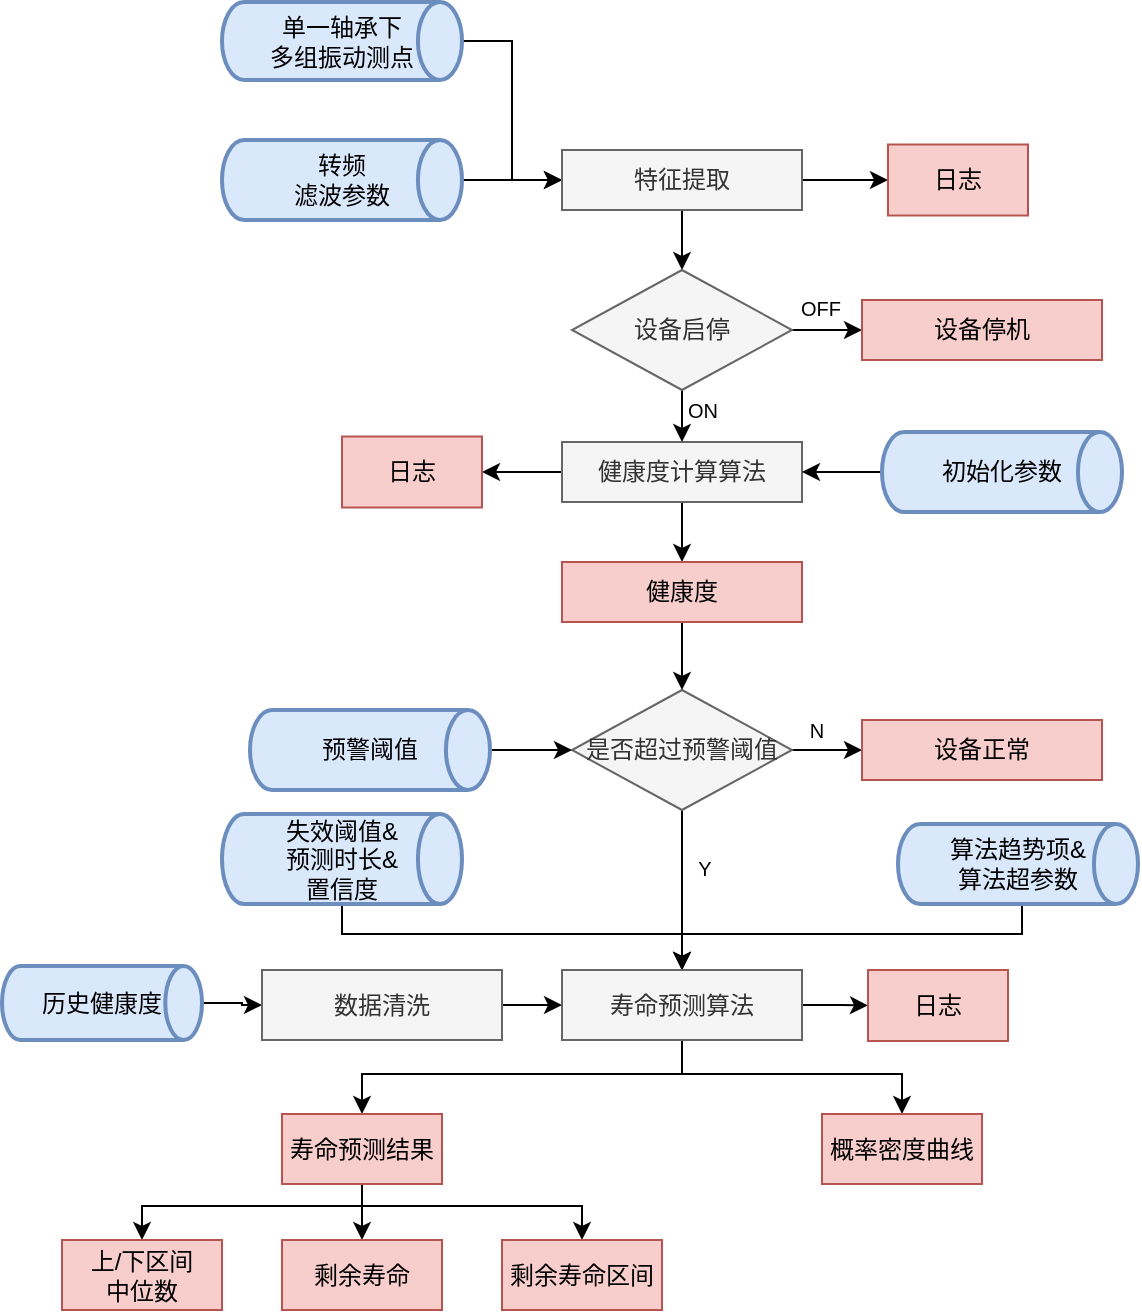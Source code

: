 <mxfile version="14.6.11" type="github">
  <diagram id="C5RBs43oDa-KdzZeNtuy" name="Page-1">
    <mxGraphModel dx="1422" dy="764" grid="1" gridSize="10" guides="1" tooltips="1" connect="1" arrows="1" fold="1" page="1" pageScale="1" pageWidth="827" pageHeight="1169" math="0" shadow="0">
      <root>
        <mxCell id="WIyWlLk6GJQsqaUBKTNV-0" />
        <mxCell id="WIyWlLk6GJQsqaUBKTNV-1" parent="WIyWlLk6GJQsqaUBKTNV-0" />
        <mxCell id="xQYp_zpDM4I536Mhp9Ty-7" style="edgeStyle=orthogonalEdgeStyle;rounded=0;orthogonalLoop=1;jettySize=auto;html=1;entryX=0;entryY=0.5;entryDx=0;entryDy=0;" parent="WIyWlLk6GJQsqaUBKTNV-1" source="xQYp_zpDM4I536Mhp9Ty-1" target="xQYp_zpDM4I536Mhp9Ty-6" edge="1">
          <mxGeometry relative="1" as="geometry" />
        </mxCell>
        <mxCell id="xQYp_zpDM4I536Mhp9Ty-1" value="单一轴承下&lt;br&gt;多组振动测点" style="strokeWidth=2;html=1;shape=mxgraph.flowchart.direct_data;whiteSpace=wrap;fillColor=#dae8fc;strokeColor=#6c8ebf;" parent="WIyWlLk6GJQsqaUBKTNV-1" vertex="1">
          <mxGeometry x="220" y="120" width="120" height="39" as="geometry" />
        </mxCell>
        <mxCell id="xQYp_zpDM4I536Mhp9Ty-8" style="edgeStyle=orthogonalEdgeStyle;rounded=0;orthogonalLoop=1;jettySize=auto;html=1;entryX=0;entryY=0.5;entryDx=0;entryDy=0;" parent="WIyWlLk6GJQsqaUBKTNV-1" source="xQYp_zpDM4I536Mhp9Ty-4" target="xQYp_zpDM4I536Mhp9Ty-6" edge="1">
          <mxGeometry relative="1" as="geometry" />
        </mxCell>
        <mxCell id="xQYp_zpDM4I536Mhp9Ty-4" value="转频&lt;br&gt;滤波参数" style="strokeWidth=2;html=1;shape=mxgraph.flowchart.direct_data;whiteSpace=wrap;fillColor=#dae8fc;strokeColor=#6c8ebf;" parent="WIyWlLk6GJQsqaUBKTNV-1" vertex="1">
          <mxGeometry x="220" y="189" width="120" height="40" as="geometry" />
        </mxCell>
        <mxCell id="xQYp_zpDM4I536Mhp9Ty-57" style="edgeStyle=orthogonalEdgeStyle;rounded=0;orthogonalLoop=1;jettySize=auto;html=1;exitX=0.5;exitY=1;exitDx=0;exitDy=0;fontSize=10;" parent="WIyWlLk6GJQsqaUBKTNV-1" source="xQYp_zpDM4I536Mhp9Ty-6" target="xQYp_zpDM4I536Mhp9Ty-56" edge="1">
          <mxGeometry relative="1" as="geometry" />
        </mxCell>
        <mxCell id="e7a1kmbywZfjAIFtAPAt-3" style="edgeStyle=orthogonalEdgeStyle;rounded=0;orthogonalLoop=1;jettySize=auto;html=1;exitX=1;exitY=0.5;exitDx=0;exitDy=0;entryX=0;entryY=0.5;entryDx=0;entryDy=0;" parent="WIyWlLk6GJQsqaUBKTNV-1" source="xQYp_zpDM4I536Mhp9Ty-6" target="e7a1kmbywZfjAIFtAPAt-2" edge="1">
          <mxGeometry relative="1" as="geometry" />
        </mxCell>
        <mxCell id="xQYp_zpDM4I536Mhp9Ty-6" value="特征提取" style="rounded=0;whiteSpace=wrap;html=1;fillColor=#f5f5f5;strokeColor=#666666;fontColor=#333333;" parent="WIyWlLk6GJQsqaUBKTNV-1" vertex="1">
          <mxGeometry x="390" y="194" width="120" height="30" as="geometry" />
        </mxCell>
        <mxCell id="e7a1kmbywZfjAIFtAPAt-5" style="edgeStyle=orthogonalEdgeStyle;rounded=0;orthogonalLoop=1;jettySize=auto;html=1;entryX=1;entryY=0.5;entryDx=0;entryDy=0;" parent="WIyWlLk6GJQsqaUBKTNV-1" source="xQYp_zpDM4I536Mhp9Ty-10" target="e7a1kmbywZfjAIFtAPAt-4" edge="1">
          <mxGeometry relative="1" as="geometry" />
        </mxCell>
        <mxCell id="R6UfN2511Z5CFfPxb7hi-0" style="edgeStyle=orthogonalEdgeStyle;rounded=0;orthogonalLoop=1;jettySize=auto;html=1;entryX=0.5;entryY=0;entryDx=0;entryDy=0;" edge="1" parent="WIyWlLk6GJQsqaUBKTNV-1" source="xQYp_zpDM4I536Mhp9Ty-10" target="xQYp_zpDM4I536Mhp9Ty-22">
          <mxGeometry relative="1" as="geometry" />
        </mxCell>
        <mxCell id="xQYp_zpDM4I536Mhp9Ty-10" value="健康度计算算法" style="rounded=0;whiteSpace=wrap;html=1;fillColor=#f5f5f5;strokeColor=#666666;fontColor=#333333;" parent="WIyWlLk6GJQsqaUBKTNV-1" vertex="1">
          <mxGeometry x="390" y="340" width="120" height="30" as="geometry" />
        </mxCell>
        <mxCell id="xQYp_zpDM4I536Mhp9Ty-17" style="edgeStyle=orthogonalEdgeStyle;rounded=0;orthogonalLoop=1;jettySize=auto;html=1;entryX=1;entryY=0.5;entryDx=0;entryDy=0;" parent="WIyWlLk6GJQsqaUBKTNV-1" source="xQYp_zpDM4I536Mhp9Ty-11" target="xQYp_zpDM4I536Mhp9Ty-10" edge="1">
          <mxGeometry relative="1" as="geometry" />
        </mxCell>
        <mxCell id="xQYp_zpDM4I536Mhp9Ty-11" value="初始化参数" style="strokeWidth=2;html=1;shape=mxgraph.flowchart.direct_data;whiteSpace=wrap;fillColor=#dae8fc;strokeColor=#6c8ebf;" parent="WIyWlLk6GJQsqaUBKTNV-1" vertex="1">
          <mxGeometry x="550" y="335" width="120" height="40" as="geometry" />
        </mxCell>
        <mxCell id="xQYp_zpDM4I536Mhp9Ty-26" style="edgeStyle=orthogonalEdgeStyle;rounded=0;orthogonalLoop=1;jettySize=auto;html=1;entryX=0;entryY=0.5;entryDx=0;entryDy=0;" parent="WIyWlLk6GJQsqaUBKTNV-1" source="xQYp_zpDM4I536Mhp9Ty-13" target="xQYp_zpDM4I536Mhp9Ty-19" edge="1">
          <mxGeometry relative="1" as="geometry" />
        </mxCell>
        <mxCell id="R6UfN2511Z5CFfPxb7hi-2" style="edgeStyle=orthogonalEdgeStyle;rounded=0;orthogonalLoop=1;jettySize=auto;html=1;entryX=0.5;entryY=0;entryDx=0;entryDy=0;" edge="1" parent="WIyWlLk6GJQsqaUBKTNV-1" source="xQYp_zpDM4I536Mhp9Ty-13" target="xQYp_zpDM4I536Mhp9Ty-30">
          <mxGeometry relative="1" as="geometry" />
        </mxCell>
        <mxCell id="xQYp_zpDM4I536Mhp9Ty-13" value="是否超过预警阈值" style="rhombus;whiteSpace=wrap;html=1;fillColor=#f5f5f5;strokeColor=#666666;fontColor=#333333;" parent="WIyWlLk6GJQsqaUBKTNV-1" vertex="1">
          <mxGeometry x="395" y="464" width="110" height="60" as="geometry" />
        </mxCell>
        <mxCell id="xQYp_zpDM4I536Mhp9Ty-19" value="设备正常" style="rounded=0;whiteSpace=wrap;html=1;fillColor=#f8cecc;strokeColor=#b85450;" parent="WIyWlLk6GJQsqaUBKTNV-1" vertex="1">
          <mxGeometry x="540" y="479" width="120" height="30" as="geometry" />
        </mxCell>
        <mxCell id="R6UfN2511Z5CFfPxb7hi-1" style="edgeStyle=orthogonalEdgeStyle;rounded=0;orthogonalLoop=1;jettySize=auto;html=1;exitX=0.5;exitY=1;exitDx=0;exitDy=0;entryX=0.5;entryY=0;entryDx=0;entryDy=0;" edge="1" parent="WIyWlLk6GJQsqaUBKTNV-1" source="xQYp_zpDM4I536Mhp9Ty-22" target="xQYp_zpDM4I536Mhp9Ty-13">
          <mxGeometry relative="1" as="geometry" />
        </mxCell>
        <mxCell id="xQYp_zpDM4I536Mhp9Ty-22" value="健康度" style="rounded=0;whiteSpace=wrap;html=1;fillColor=#f8cecc;strokeColor=#b85450;" parent="WIyWlLk6GJQsqaUBKTNV-1" vertex="1">
          <mxGeometry x="390" y="400" width="120" height="30" as="geometry" />
        </mxCell>
        <mxCell id="xQYp_zpDM4I536Mhp9Ty-25" style="edgeStyle=orthogonalEdgeStyle;rounded=0;orthogonalLoop=1;jettySize=auto;html=1;entryX=0;entryY=0.5;entryDx=0;entryDy=0;" parent="WIyWlLk6GJQsqaUBKTNV-1" source="xQYp_zpDM4I536Mhp9Ty-24" target="xQYp_zpDM4I536Mhp9Ty-13" edge="1">
          <mxGeometry relative="1" as="geometry" />
        </mxCell>
        <mxCell id="xQYp_zpDM4I536Mhp9Ty-24" value="预警阈值" style="strokeWidth=2;html=1;shape=mxgraph.flowchart.direct_data;whiteSpace=wrap;fillColor=#dae8fc;strokeColor=#6c8ebf;" parent="WIyWlLk6GJQsqaUBKTNV-1" vertex="1">
          <mxGeometry x="234" y="474" width="120" height="40" as="geometry" />
        </mxCell>
        <mxCell id="xQYp_zpDM4I536Mhp9Ty-31" value="" style="edgeStyle=orthogonalEdgeStyle;rounded=0;orthogonalLoop=1;jettySize=auto;html=1;entryX=0.5;entryY=0;entryDx=0;entryDy=0;" parent="WIyWlLk6GJQsqaUBKTNV-1" source="xQYp_zpDM4I536Mhp9Ty-28" target="xQYp_zpDM4I536Mhp9Ty-30" edge="1">
          <mxGeometry relative="1" as="geometry">
            <Array as="points">
              <mxPoint x="280" y="586" />
              <mxPoint x="450" y="586" />
            </Array>
          </mxGeometry>
        </mxCell>
        <mxCell id="xQYp_zpDM4I536Mhp9Ty-28" value="失效阈值&amp;amp;&lt;br&gt;预测时长&amp;amp;&lt;br&gt;置信度" style="strokeWidth=2;html=1;shape=mxgraph.flowchart.direct_data;whiteSpace=wrap;fillColor=#dae8fc;strokeColor=#6c8ebf;" parent="WIyWlLk6GJQsqaUBKTNV-1" vertex="1">
          <mxGeometry x="220" y="526" width="120" height="45" as="geometry" />
        </mxCell>
        <mxCell id="xQYp_zpDM4I536Mhp9Ty-32" style="edgeStyle=orthogonalEdgeStyle;rounded=0;orthogonalLoop=1;jettySize=auto;html=1;entryX=0.5;entryY=0;entryDx=0;entryDy=0;" parent="WIyWlLk6GJQsqaUBKTNV-1" source="xQYp_zpDM4I536Mhp9Ty-29" target="xQYp_zpDM4I536Mhp9Ty-30" edge="1">
          <mxGeometry relative="1" as="geometry">
            <mxPoint x="450" y="596" as="targetPoint" />
            <Array as="points">
              <mxPoint x="620" y="586" />
              <mxPoint x="450" y="586" />
            </Array>
          </mxGeometry>
        </mxCell>
        <mxCell id="xQYp_zpDM4I536Mhp9Ty-29" value="算法趋势项&amp;amp;&lt;br&gt;算法超参数" style="strokeWidth=2;html=1;shape=mxgraph.flowchart.direct_data;whiteSpace=wrap;fillColor=#dae8fc;strokeColor=#6c8ebf;" parent="WIyWlLk6GJQsqaUBKTNV-1" vertex="1">
          <mxGeometry x="558" y="531" width="120" height="40" as="geometry" />
        </mxCell>
        <mxCell id="xQYp_zpDM4I536Mhp9Ty-42" style="edgeStyle=orthogonalEdgeStyle;rounded=0;orthogonalLoop=1;jettySize=auto;html=1;entryX=0.5;entryY=0;entryDx=0;entryDy=0;" parent="WIyWlLk6GJQsqaUBKTNV-1" source="xQYp_zpDM4I536Mhp9Ty-30" target="xQYp_zpDM4I536Mhp9Ty-35" edge="1">
          <mxGeometry relative="1" as="geometry">
            <Array as="points">
              <mxPoint x="450" y="656" />
              <mxPoint x="290" y="656" />
            </Array>
          </mxGeometry>
        </mxCell>
        <mxCell id="xQYp_zpDM4I536Mhp9Ty-47" style="edgeStyle=orthogonalEdgeStyle;rounded=0;orthogonalLoop=1;jettySize=auto;html=1;entryX=0.5;entryY=0;entryDx=0;entryDy=0;" parent="WIyWlLk6GJQsqaUBKTNV-1" source="xQYp_zpDM4I536Mhp9Ty-30" target="xQYp_zpDM4I536Mhp9Ty-46" edge="1">
          <mxGeometry relative="1" as="geometry">
            <Array as="points">
              <mxPoint x="450" y="656" />
              <mxPoint x="560" y="656" />
            </Array>
          </mxGeometry>
        </mxCell>
        <mxCell id="e7a1kmbywZfjAIFtAPAt-1" value="" style="edgeStyle=orthogonalEdgeStyle;rounded=0;orthogonalLoop=1;jettySize=auto;html=1;" parent="WIyWlLk6GJQsqaUBKTNV-1" source="xQYp_zpDM4I536Mhp9Ty-30" target="e7a1kmbywZfjAIFtAPAt-0" edge="1">
          <mxGeometry relative="1" as="geometry" />
        </mxCell>
        <mxCell id="xQYp_zpDM4I536Mhp9Ty-30" value="寿命预测算法" style="rounded=0;whiteSpace=wrap;html=1;fillColor=#f5f5f5;strokeColor=#666666;fontColor=#333333;" parent="WIyWlLk6GJQsqaUBKTNV-1" vertex="1">
          <mxGeometry x="390" y="604" width="120" height="35" as="geometry" />
        </mxCell>
        <mxCell id="xQYp_zpDM4I536Mhp9Ty-43" style="edgeStyle=orthogonalEdgeStyle;rounded=0;orthogonalLoop=1;jettySize=auto;html=1;entryX=0.5;entryY=0;entryDx=0;entryDy=0;" parent="WIyWlLk6GJQsqaUBKTNV-1" source="xQYp_zpDM4I536Mhp9Ty-35" target="xQYp_zpDM4I536Mhp9Ty-40" edge="1">
          <mxGeometry relative="1" as="geometry" />
        </mxCell>
        <mxCell id="xQYp_zpDM4I536Mhp9Ty-44" style="edgeStyle=orthogonalEdgeStyle;rounded=0;orthogonalLoop=1;jettySize=auto;html=1;entryX=0.5;entryY=0;entryDx=0;entryDy=0;" parent="WIyWlLk6GJQsqaUBKTNV-1" source="xQYp_zpDM4I536Mhp9Ty-35" target="xQYp_zpDM4I536Mhp9Ty-39" edge="1">
          <mxGeometry relative="1" as="geometry">
            <Array as="points">
              <mxPoint x="290" y="722" />
              <mxPoint x="180" y="722" />
            </Array>
          </mxGeometry>
        </mxCell>
        <mxCell id="xQYp_zpDM4I536Mhp9Ty-45" style="edgeStyle=orthogonalEdgeStyle;rounded=0;orthogonalLoop=1;jettySize=auto;html=1;entryX=0.5;entryY=0;entryDx=0;entryDy=0;" parent="WIyWlLk6GJQsqaUBKTNV-1" source="xQYp_zpDM4I536Mhp9Ty-35" target="xQYp_zpDM4I536Mhp9Ty-41" edge="1">
          <mxGeometry relative="1" as="geometry">
            <Array as="points">
              <mxPoint x="290" y="722" />
              <mxPoint x="400" y="722" />
            </Array>
          </mxGeometry>
        </mxCell>
        <mxCell id="xQYp_zpDM4I536Mhp9Ty-35" value="寿命预测结果" style="rounded=0;whiteSpace=wrap;html=1;fillColor=#f8cecc;strokeColor=#b85450;" parent="WIyWlLk6GJQsqaUBKTNV-1" vertex="1">
          <mxGeometry x="250" y="676" width="80" height="35" as="geometry" />
        </mxCell>
        <mxCell id="xQYp_zpDM4I536Mhp9Ty-39" value="上/下区间&lt;br&gt;中位数" style="rounded=0;whiteSpace=wrap;html=1;fillColor=#f8cecc;strokeColor=#b85450;" parent="WIyWlLk6GJQsqaUBKTNV-1" vertex="1">
          <mxGeometry x="140" y="739" width="80" height="35" as="geometry" />
        </mxCell>
        <mxCell id="xQYp_zpDM4I536Mhp9Ty-40" value="剩余寿命" style="rounded=0;whiteSpace=wrap;html=1;fillColor=#f8cecc;strokeColor=#b85450;" parent="WIyWlLk6GJQsqaUBKTNV-1" vertex="1">
          <mxGeometry x="250" y="739" width="80" height="35" as="geometry" />
        </mxCell>
        <mxCell id="xQYp_zpDM4I536Mhp9Ty-41" value="剩余寿命区间" style="rounded=0;whiteSpace=wrap;html=1;fillColor=#f8cecc;strokeColor=#b85450;" parent="WIyWlLk6GJQsqaUBKTNV-1" vertex="1">
          <mxGeometry x="360" y="739" width="80" height="35" as="geometry" />
        </mxCell>
        <mxCell id="xQYp_zpDM4I536Mhp9Ty-46" value="概率密度曲线" style="rounded=0;whiteSpace=wrap;html=1;fillColor=#f8cecc;strokeColor=#b85450;" parent="WIyWlLk6GJQsqaUBKTNV-1" vertex="1">
          <mxGeometry x="520" y="676" width="80" height="35" as="geometry" />
        </mxCell>
        <mxCell id="xQYp_zpDM4I536Mhp9Ty-52" value="N" style="text;html=1;align=center;verticalAlign=middle;resizable=0;points=[];autosize=1;strokeColor=none;fontSize=10;" parent="WIyWlLk6GJQsqaUBKTNV-1" vertex="1">
          <mxGeometry x="507" y="474" width="20" height="20" as="geometry" />
        </mxCell>
        <mxCell id="xQYp_zpDM4I536Mhp9Ty-53" value="Y" style="text;html=1;align=center;verticalAlign=middle;resizable=0;points=[];autosize=1;strokeColor=none;fontSize=10;" parent="WIyWlLk6GJQsqaUBKTNV-1" vertex="1">
          <mxGeometry x="451" y="543" width="20" height="20" as="geometry" />
        </mxCell>
        <mxCell id="xQYp_zpDM4I536Mhp9Ty-62" style="edgeStyle=orthogonalEdgeStyle;rounded=0;orthogonalLoop=1;jettySize=auto;html=1;entryX=0;entryY=0.5;entryDx=0;entryDy=0;fontSize=10;" parent="WIyWlLk6GJQsqaUBKTNV-1" source="xQYp_zpDM4I536Mhp9Ty-54" target="xQYp_zpDM4I536Mhp9Ty-61" edge="1">
          <mxGeometry relative="1" as="geometry" />
        </mxCell>
        <mxCell id="xQYp_zpDM4I536Mhp9Ty-54" value="历史健康度" style="strokeWidth=2;html=1;shape=mxgraph.flowchart.direct_data;whiteSpace=wrap;fillColor=#dae8fc;strokeColor=#6c8ebf;" parent="WIyWlLk6GJQsqaUBKTNV-1" vertex="1">
          <mxGeometry x="110" y="602" width="100" height="37" as="geometry" />
        </mxCell>
        <mxCell id="xQYp_zpDM4I536Mhp9Ty-58" style="edgeStyle=orthogonalEdgeStyle;rounded=0;orthogonalLoop=1;jettySize=auto;html=1;exitX=0.5;exitY=1;exitDx=0;exitDy=0;entryX=0.5;entryY=0;entryDx=0;entryDy=0;fontSize=10;" parent="WIyWlLk6GJQsqaUBKTNV-1" source="xQYp_zpDM4I536Mhp9Ty-56" target="xQYp_zpDM4I536Mhp9Ty-10" edge="1">
          <mxGeometry relative="1" as="geometry" />
        </mxCell>
        <mxCell id="xQYp_zpDM4I536Mhp9Ty-60" style="edgeStyle=orthogonalEdgeStyle;rounded=0;orthogonalLoop=1;jettySize=auto;html=1;exitX=1;exitY=0.5;exitDx=0;exitDy=0;fontSize=10;" parent="WIyWlLk6GJQsqaUBKTNV-1" source="xQYp_zpDM4I536Mhp9Ty-56" target="xQYp_zpDM4I536Mhp9Ty-59" edge="1">
          <mxGeometry relative="1" as="geometry" />
        </mxCell>
        <mxCell id="xQYp_zpDM4I536Mhp9Ty-56" value="设备启停" style="rhombus;whiteSpace=wrap;html=1;fillColor=#f5f5f5;strokeColor=#666666;fontColor=#333333;" parent="WIyWlLk6GJQsqaUBKTNV-1" vertex="1">
          <mxGeometry x="395" y="254" width="110" height="60" as="geometry" />
        </mxCell>
        <mxCell id="xQYp_zpDM4I536Mhp9Ty-59" value="设备停机" style="rounded=0;whiteSpace=wrap;html=1;fillColor=#f8cecc;strokeColor=#b85450;" parent="WIyWlLk6GJQsqaUBKTNV-1" vertex="1">
          <mxGeometry x="540" y="269" width="120" height="30" as="geometry" />
        </mxCell>
        <mxCell id="xQYp_zpDM4I536Mhp9Ty-63" style="edgeStyle=orthogonalEdgeStyle;rounded=0;orthogonalLoop=1;jettySize=auto;html=1;exitX=1;exitY=0.5;exitDx=0;exitDy=0;entryX=0;entryY=0.5;entryDx=0;entryDy=0;fontSize=10;" parent="WIyWlLk6GJQsqaUBKTNV-1" source="xQYp_zpDM4I536Mhp9Ty-61" target="xQYp_zpDM4I536Mhp9Ty-30" edge="1">
          <mxGeometry relative="1" as="geometry" />
        </mxCell>
        <mxCell id="xQYp_zpDM4I536Mhp9Ty-61" value="数据清洗" style="rounded=0;whiteSpace=wrap;html=1;fillColor=#f5f5f5;strokeColor=#666666;fontColor=#333333;" parent="WIyWlLk6GJQsqaUBKTNV-1" vertex="1">
          <mxGeometry x="240" y="604" width="120" height="35" as="geometry" />
        </mxCell>
        <mxCell id="xQYp_zpDM4I536Mhp9Ty-64" value="ON" style="text;html=1;align=center;verticalAlign=middle;resizable=0;points=[];autosize=1;strokeColor=none;fontSize=10;" parent="WIyWlLk6GJQsqaUBKTNV-1" vertex="1">
          <mxGeometry x="445" y="314" width="30" height="20" as="geometry" />
        </mxCell>
        <mxCell id="xQYp_zpDM4I536Mhp9Ty-66" value="OFF" style="text;html=1;align=center;verticalAlign=middle;resizable=0;points=[];autosize=1;strokeColor=none;fontSize=10;" parent="WIyWlLk6GJQsqaUBKTNV-1" vertex="1">
          <mxGeometry x="499" y="263" width="40" height="20" as="geometry" />
        </mxCell>
        <mxCell id="e7a1kmbywZfjAIFtAPAt-0" value="日志" style="whiteSpace=wrap;html=1;rounded=0;strokeColor=#b85450;fillColor=#f8cecc;" parent="WIyWlLk6GJQsqaUBKTNV-1" vertex="1">
          <mxGeometry x="543" y="604" width="70" height="35.5" as="geometry" />
        </mxCell>
        <mxCell id="e7a1kmbywZfjAIFtAPAt-2" value="日志" style="whiteSpace=wrap;html=1;rounded=0;strokeColor=#b85450;fillColor=#f8cecc;" parent="WIyWlLk6GJQsqaUBKTNV-1" vertex="1">
          <mxGeometry x="553" y="191.25" width="70" height="35.5" as="geometry" />
        </mxCell>
        <mxCell id="e7a1kmbywZfjAIFtAPAt-4" value="日志" style="whiteSpace=wrap;html=1;rounded=0;strokeColor=#b85450;fillColor=#f8cecc;" parent="WIyWlLk6GJQsqaUBKTNV-1" vertex="1">
          <mxGeometry x="280" y="337.25" width="70" height="35.5" as="geometry" />
        </mxCell>
      </root>
    </mxGraphModel>
  </diagram>
</mxfile>
